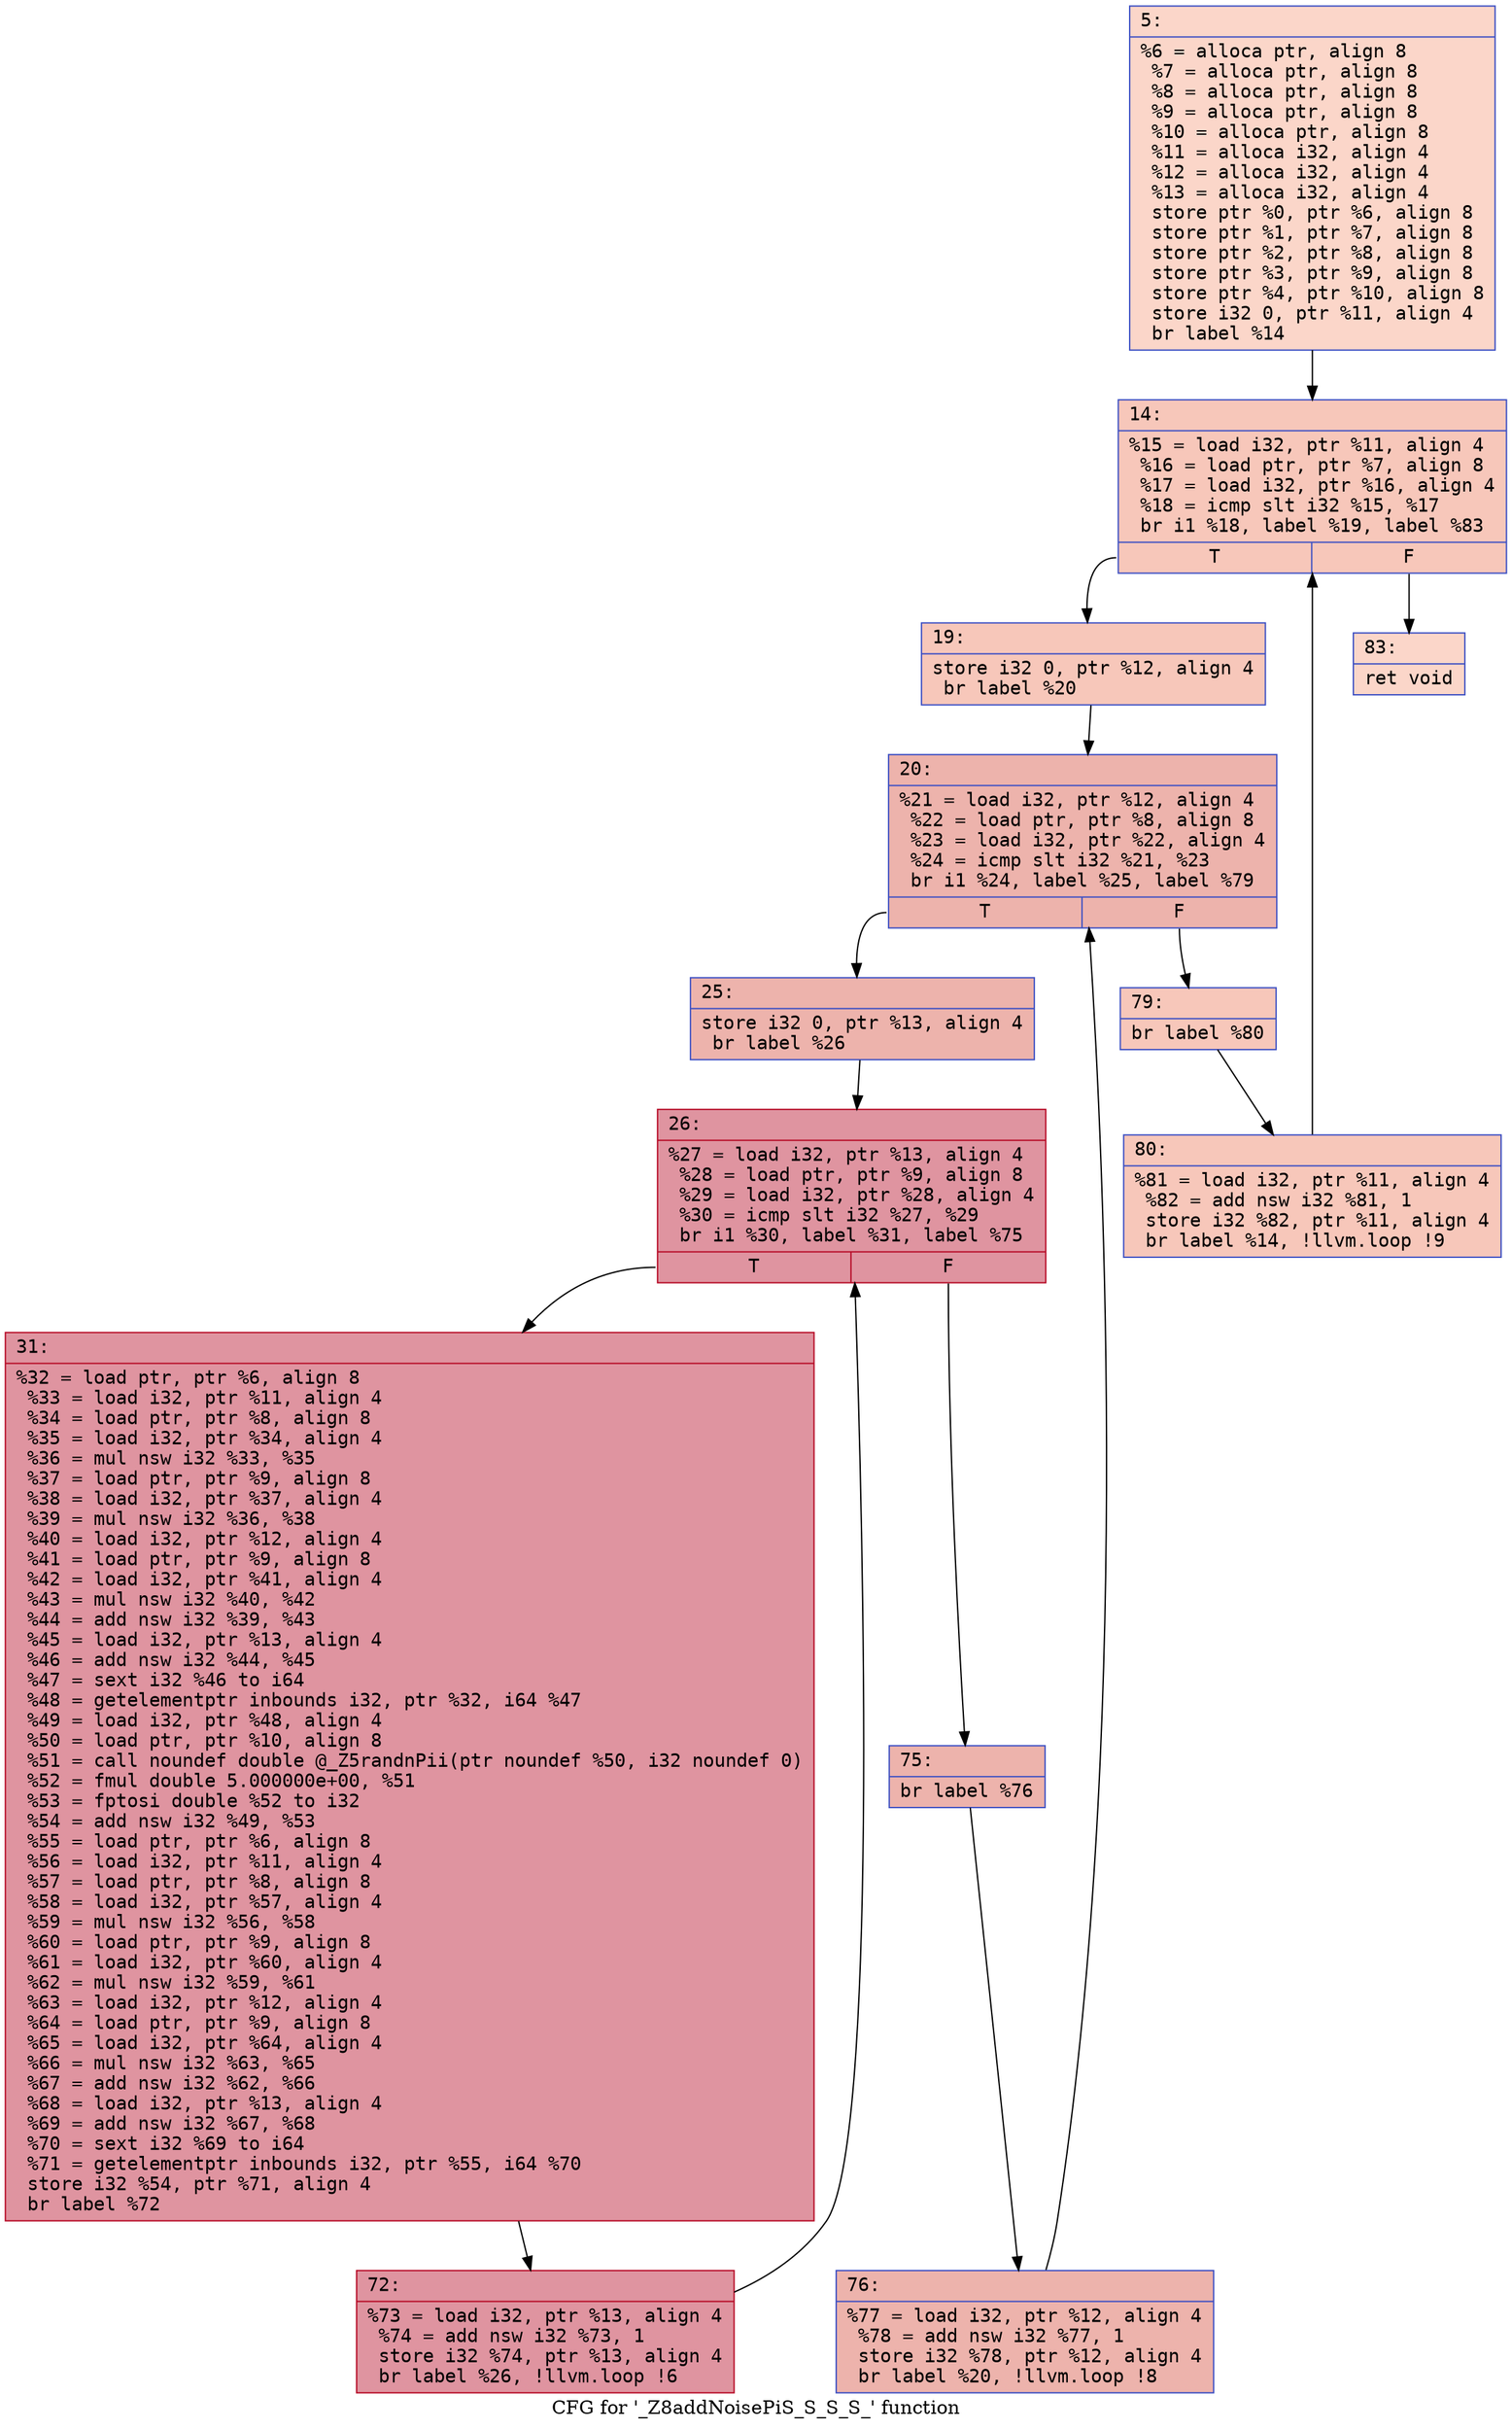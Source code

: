 digraph "CFG for '_Z8addNoisePiS_S_S_S_' function" {
	label="CFG for '_Z8addNoisePiS_S_S_S_' function";

	Node0x600003cfef30 [shape=record,color="#3d50c3ff", style=filled, fillcolor="#f6a38570" fontname="Courier",label="{5:\l|  %6 = alloca ptr, align 8\l  %7 = alloca ptr, align 8\l  %8 = alloca ptr, align 8\l  %9 = alloca ptr, align 8\l  %10 = alloca ptr, align 8\l  %11 = alloca i32, align 4\l  %12 = alloca i32, align 4\l  %13 = alloca i32, align 4\l  store ptr %0, ptr %6, align 8\l  store ptr %1, ptr %7, align 8\l  store ptr %2, ptr %8, align 8\l  store ptr %3, ptr %9, align 8\l  store ptr %4, ptr %10, align 8\l  store i32 0, ptr %11, align 4\l  br label %14\l}"];
	Node0x600003cfef30 -> Node0x600003cfef80[tooltip="5 -> 14\nProbability 100.00%" ];
	Node0x600003cfef80 [shape=record,color="#3d50c3ff", style=filled, fillcolor="#ec7f6370" fontname="Courier",label="{14:\l|  %15 = load i32, ptr %11, align 4\l  %16 = load ptr, ptr %7, align 8\l  %17 = load i32, ptr %16, align 4\l  %18 = icmp slt i32 %15, %17\l  br i1 %18, label %19, label %83\l|{<s0>T|<s1>F}}"];
	Node0x600003cfef80:s0 -> Node0x600003cfefd0[tooltip="14 -> 19\nProbability 96.88%" ];
	Node0x600003cfef80:s1 -> Node0x600003cff2f0[tooltip="14 -> 83\nProbability 3.12%" ];
	Node0x600003cfefd0 [shape=record,color="#3d50c3ff", style=filled, fillcolor="#ec7f6370" fontname="Courier",label="{19:\l|  store i32 0, ptr %12, align 4\l  br label %20\l}"];
	Node0x600003cfefd0 -> Node0x600003cff020[tooltip="19 -> 20\nProbability 100.00%" ];
	Node0x600003cff020 [shape=record,color="#3d50c3ff", style=filled, fillcolor="#d6524470" fontname="Courier",label="{20:\l|  %21 = load i32, ptr %12, align 4\l  %22 = load ptr, ptr %8, align 8\l  %23 = load i32, ptr %22, align 4\l  %24 = icmp slt i32 %21, %23\l  br i1 %24, label %25, label %79\l|{<s0>T|<s1>F}}"];
	Node0x600003cff020:s0 -> Node0x600003cff070[tooltip="20 -> 25\nProbability 96.88%" ];
	Node0x600003cff020:s1 -> Node0x600003cff250[tooltip="20 -> 79\nProbability 3.12%" ];
	Node0x600003cff070 [shape=record,color="#3d50c3ff", style=filled, fillcolor="#d6524470" fontname="Courier",label="{25:\l|  store i32 0, ptr %13, align 4\l  br label %26\l}"];
	Node0x600003cff070 -> Node0x600003cff0c0[tooltip="25 -> 26\nProbability 100.00%" ];
	Node0x600003cff0c0 [shape=record,color="#b70d28ff", style=filled, fillcolor="#b70d2870" fontname="Courier",label="{26:\l|  %27 = load i32, ptr %13, align 4\l  %28 = load ptr, ptr %9, align 8\l  %29 = load i32, ptr %28, align 4\l  %30 = icmp slt i32 %27, %29\l  br i1 %30, label %31, label %75\l|{<s0>T|<s1>F}}"];
	Node0x600003cff0c0:s0 -> Node0x600003cff110[tooltip="26 -> 31\nProbability 96.88%" ];
	Node0x600003cff0c0:s1 -> Node0x600003cff1b0[tooltip="26 -> 75\nProbability 3.12%" ];
	Node0x600003cff110 [shape=record,color="#b70d28ff", style=filled, fillcolor="#b70d2870" fontname="Courier",label="{31:\l|  %32 = load ptr, ptr %6, align 8\l  %33 = load i32, ptr %11, align 4\l  %34 = load ptr, ptr %8, align 8\l  %35 = load i32, ptr %34, align 4\l  %36 = mul nsw i32 %33, %35\l  %37 = load ptr, ptr %9, align 8\l  %38 = load i32, ptr %37, align 4\l  %39 = mul nsw i32 %36, %38\l  %40 = load i32, ptr %12, align 4\l  %41 = load ptr, ptr %9, align 8\l  %42 = load i32, ptr %41, align 4\l  %43 = mul nsw i32 %40, %42\l  %44 = add nsw i32 %39, %43\l  %45 = load i32, ptr %13, align 4\l  %46 = add nsw i32 %44, %45\l  %47 = sext i32 %46 to i64\l  %48 = getelementptr inbounds i32, ptr %32, i64 %47\l  %49 = load i32, ptr %48, align 4\l  %50 = load ptr, ptr %10, align 8\l  %51 = call noundef double @_Z5randnPii(ptr noundef %50, i32 noundef 0)\l  %52 = fmul double 5.000000e+00, %51\l  %53 = fptosi double %52 to i32\l  %54 = add nsw i32 %49, %53\l  %55 = load ptr, ptr %6, align 8\l  %56 = load i32, ptr %11, align 4\l  %57 = load ptr, ptr %8, align 8\l  %58 = load i32, ptr %57, align 4\l  %59 = mul nsw i32 %56, %58\l  %60 = load ptr, ptr %9, align 8\l  %61 = load i32, ptr %60, align 4\l  %62 = mul nsw i32 %59, %61\l  %63 = load i32, ptr %12, align 4\l  %64 = load ptr, ptr %9, align 8\l  %65 = load i32, ptr %64, align 4\l  %66 = mul nsw i32 %63, %65\l  %67 = add nsw i32 %62, %66\l  %68 = load i32, ptr %13, align 4\l  %69 = add nsw i32 %67, %68\l  %70 = sext i32 %69 to i64\l  %71 = getelementptr inbounds i32, ptr %55, i64 %70\l  store i32 %54, ptr %71, align 4\l  br label %72\l}"];
	Node0x600003cff110 -> Node0x600003cff160[tooltip="31 -> 72\nProbability 100.00%" ];
	Node0x600003cff160 [shape=record,color="#b70d28ff", style=filled, fillcolor="#b70d2870" fontname="Courier",label="{72:\l|  %73 = load i32, ptr %13, align 4\l  %74 = add nsw i32 %73, 1\l  store i32 %74, ptr %13, align 4\l  br label %26, !llvm.loop !6\l}"];
	Node0x600003cff160 -> Node0x600003cff0c0[tooltip="72 -> 26\nProbability 100.00%" ];
	Node0x600003cff1b0 [shape=record,color="#3d50c3ff", style=filled, fillcolor="#d6524470" fontname="Courier",label="{75:\l|  br label %76\l}"];
	Node0x600003cff1b0 -> Node0x600003cff200[tooltip="75 -> 76\nProbability 100.00%" ];
	Node0x600003cff200 [shape=record,color="#3d50c3ff", style=filled, fillcolor="#d6524470" fontname="Courier",label="{76:\l|  %77 = load i32, ptr %12, align 4\l  %78 = add nsw i32 %77, 1\l  store i32 %78, ptr %12, align 4\l  br label %20, !llvm.loop !8\l}"];
	Node0x600003cff200 -> Node0x600003cff020[tooltip="76 -> 20\nProbability 100.00%" ];
	Node0x600003cff250 [shape=record,color="#3d50c3ff", style=filled, fillcolor="#ec7f6370" fontname="Courier",label="{79:\l|  br label %80\l}"];
	Node0x600003cff250 -> Node0x600003cff2a0[tooltip="79 -> 80\nProbability 100.00%" ];
	Node0x600003cff2a0 [shape=record,color="#3d50c3ff", style=filled, fillcolor="#ec7f6370" fontname="Courier",label="{80:\l|  %81 = load i32, ptr %11, align 4\l  %82 = add nsw i32 %81, 1\l  store i32 %82, ptr %11, align 4\l  br label %14, !llvm.loop !9\l}"];
	Node0x600003cff2a0 -> Node0x600003cfef80[tooltip="80 -> 14\nProbability 100.00%" ];
	Node0x600003cff2f0 [shape=record,color="#3d50c3ff", style=filled, fillcolor="#f6a38570" fontname="Courier",label="{83:\l|  ret void\l}"];
}
